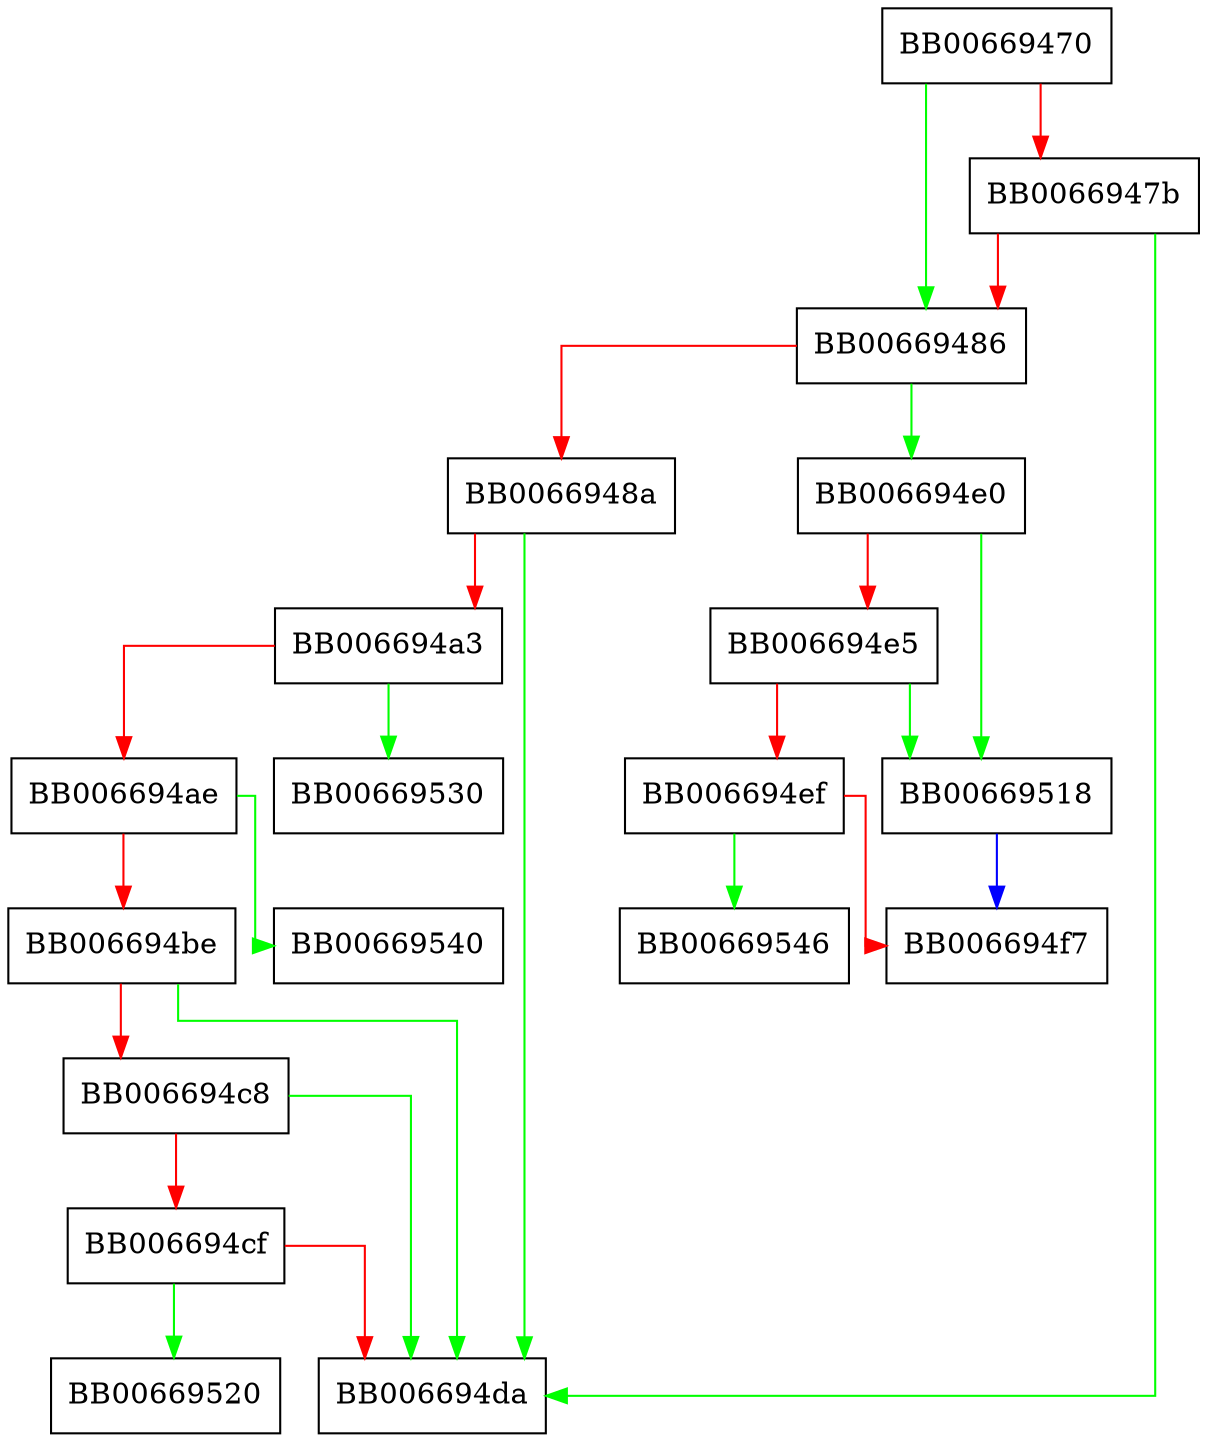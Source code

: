 digraph check_purpose_smime_sign {
  node [shape="box"];
  graph [splines=ortho];
  BB00669470 -> BB00669486 [color="green"];
  BB00669470 -> BB0066947b [color="red"];
  BB0066947b -> BB006694da [color="green"];
  BB0066947b -> BB00669486 [color="red"];
  BB00669486 -> BB006694e0 [color="green"];
  BB00669486 -> BB0066948a [color="red"];
  BB0066948a -> BB006694da [color="green"];
  BB0066948a -> BB006694a3 [color="red"];
  BB006694a3 -> BB00669530 [color="green"];
  BB006694a3 -> BB006694ae [color="red"];
  BB006694ae -> BB00669540 [color="green"];
  BB006694ae -> BB006694be [color="red"];
  BB006694be -> BB006694da [color="green"];
  BB006694be -> BB006694c8 [color="red"];
  BB006694c8 -> BB006694da [color="green"];
  BB006694c8 -> BB006694cf [color="red"];
  BB006694cf -> BB00669520 [color="green"];
  BB006694cf -> BB006694da [color="red"];
  BB006694e0 -> BB00669518 [color="green"];
  BB006694e0 -> BB006694e5 [color="red"];
  BB006694e5 -> BB00669518 [color="green"];
  BB006694e5 -> BB006694ef [color="red"];
  BB006694ef -> BB00669546 [color="green"];
  BB006694ef -> BB006694f7 [color="red"];
  BB00669518 -> BB006694f7 [color="blue"];
}